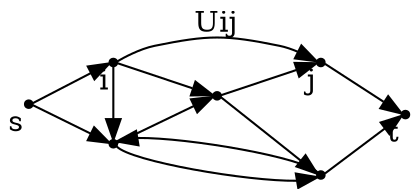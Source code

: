 digraph G {
    rankdir = LR;
    node[shape="point"];
    s [xlabel="s"];
    t [xlabel="t"];
    i [xlabel="i"];
    j [xlabel="j"];

    s -> {i, a};
    i -> {a, b};
    i -> j [label="Uij"];
    a -> {b, c};
    b -> {c, j};
    c -> {a, t};
    j -> {t};

    {rank=same i, a};
    {rank=same j, c}
}
